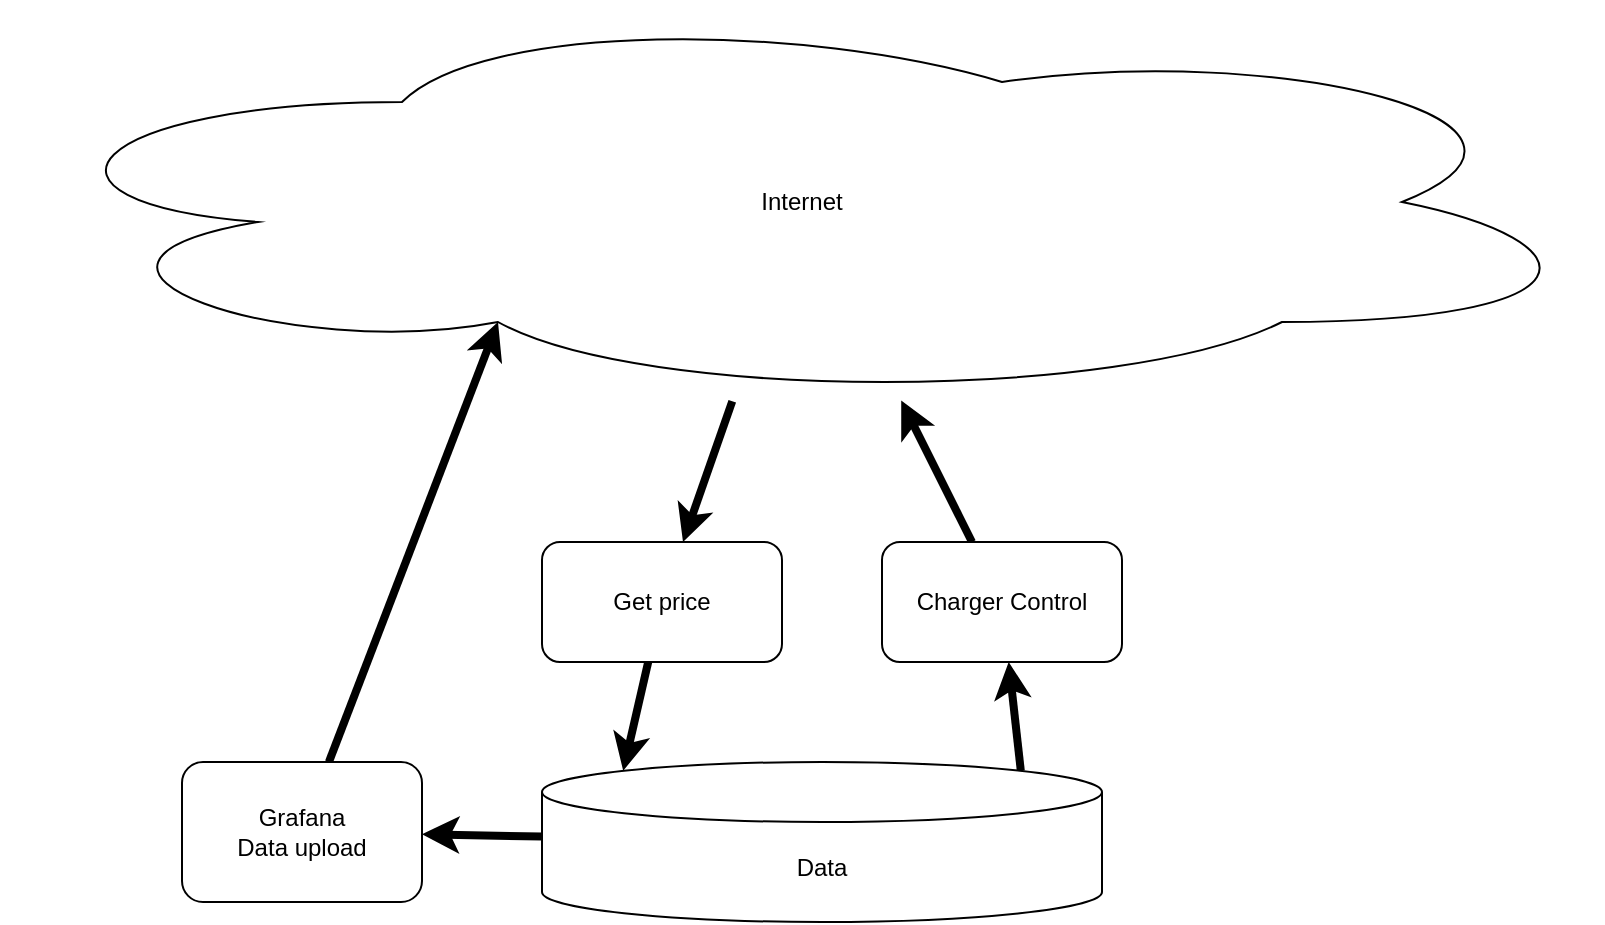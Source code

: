 <mxfile>
    <diagram id="610iV20Qj9K-A4TQv1Tt" name="Page-1">
        <mxGraphModel dx="825" dy="741" grid="1" gridSize="10" guides="1" tooltips="1" connect="1" arrows="1" fold="1" page="1" pageScale="1" pageWidth="827" pageHeight="1169" math="0" shadow="0">
            <root>
                <mxCell id="0"/>
                <mxCell id="1" parent="0"/>
                <mxCell id="10" style="edgeStyle=none;html=1;entryX=0.31;entryY=0.8;entryDx=0;entryDy=0;entryPerimeter=0;strokeWidth=4;" edge="1" parent="1" source="3" target="7">
                    <mxGeometry relative="1" as="geometry"/>
                </mxCell>
                <mxCell id="3" value="Grafana &lt;br&gt;Data upload" style="rounded=1;whiteSpace=wrap;html=1;" vertex="1" parent="1">
                    <mxGeometry x="90" y="410" width="120" height="70" as="geometry"/>
                </mxCell>
                <mxCell id="14" style="edgeStyle=none;html=1;entryX=0.145;entryY=0;entryDx=0;entryDy=4.35;entryPerimeter=0;strokeWidth=4;" edge="1" parent="1" source="4" target="5">
                    <mxGeometry relative="1" as="geometry"/>
                </mxCell>
                <mxCell id="4" value="Get price" style="rounded=1;whiteSpace=wrap;html=1;" vertex="1" parent="1">
                    <mxGeometry x="270" y="300" width="120" height="60" as="geometry"/>
                </mxCell>
                <mxCell id="15" style="edgeStyle=none;html=1;exitX=0.855;exitY=0;exitDx=0;exitDy=4.35;exitPerimeter=0;strokeWidth=4;" edge="1" parent="1" source="5" target="6">
                    <mxGeometry relative="1" as="geometry"/>
                </mxCell>
                <mxCell id="16" style="edgeStyle=none;html=1;strokeWidth=4;" edge="1" parent="1" source="5" target="3">
                    <mxGeometry relative="1" as="geometry"/>
                </mxCell>
                <mxCell id="5" value="Data" style="shape=cylinder3;whiteSpace=wrap;html=1;boundedLbl=1;backgroundOutline=1;size=15;" vertex="1" parent="1">
                    <mxGeometry x="270" y="410" width="280" height="80" as="geometry"/>
                </mxCell>
                <mxCell id="12" style="edgeStyle=none;html=1;strokeWidth=4;" edge="1" parent="1" source="6" target="7">
                    <mxGeometry relative="1" as="geometry"/>
                </mxCell>
                <mxCell id="6" value="Charger Control" style="rounded=1;whiteSpace=wrap;html=1;" vertex="1" parent="1">
                    <mxGeometry x="440" y="300" width="120" height="60" as="geometry"/>
                </mxCell>
                <mxCell id="11" style="edgeStyle=none;html=1;strokeWidth=4;" edge="1" parent="1" source="7" target="4">
                    <mxGeometry relative="1" as="geometry"/>
                </mxCell>
                <mxCell id="7" value="Internet" style="ellipse;shape=cloud;whiteSpace=wrap;html=1;" vertex="1" parent="1">
                    <mxGeometry y="30" width="800" height="200" as="geometry"/>
                </mxCell>
            </root>
        </mxGraphModel>
    </diagram>
</mxfile>